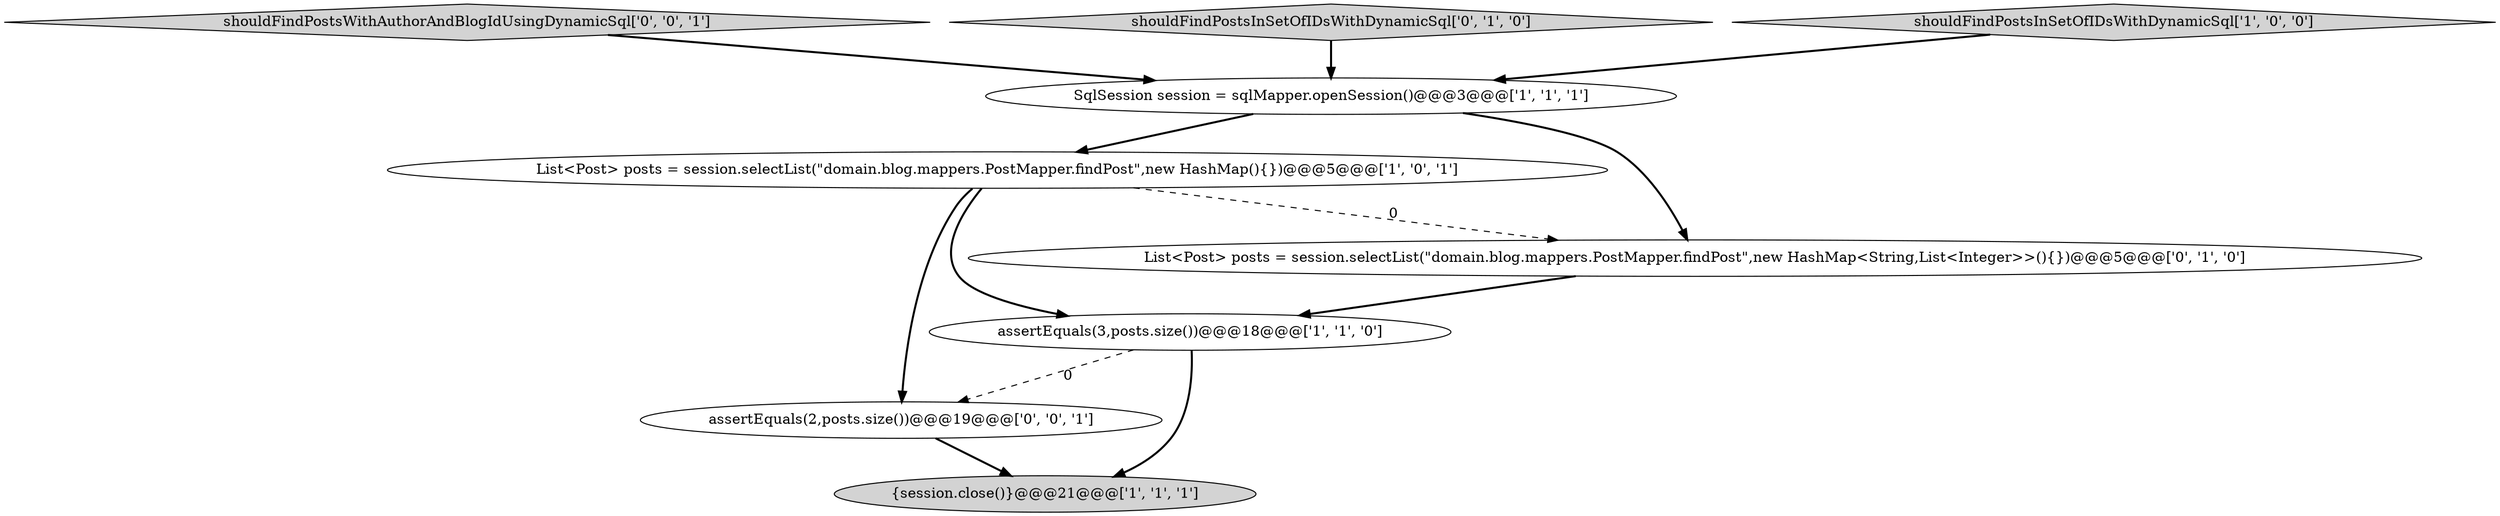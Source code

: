 digraph {
0 [style = filled, label = "{session.close()}@@@21@@@['1', '1', '1']", fillcolor = lightgray, shape = ellipse image = "AAA0AAABBB1BBB"];
8 [style = filled, label = "shouldFindPostsWithAuthorAndBlogIdUsingDynamicSql['0', '0', '1']", fillcolor = lightgray, shape = diamond image = "AAA0AAABBB3BBB"];
7 [style = filled, label = "assertEquals(2,posts.size())@@@19@@@['0', '0', '1']", fillcolor = white, shape = ellipse image = "AAA0AAABBB3BBB"];
2 [style = filled, label = "SqlSession session = sqlMapper.openSession()@@@3@@@['1', '1', '1']", fillcolor = white, shape = ellipse image = "AAA0AAABBB1BBB"];
5 [style = filled, label = "shouldFindPostsInSetOfIDsWithDynamicSql['0', '1', '0']", fillcolor = lightgray, shape = diamond image = "AAA0AAABBB2BBB"];
6 [style = filled, label = "List<Post> posts = session.selectList(\"domain.blog.mappers.PostMapper.findPost\",new HashMap<String,List<Integer>>(){})@@@5@@@['0', '1', '0']", fillcolor = white, shape = ellipse image = "AAA1AAABBB2BBB"];
1 [style = filled, label = "shouldFindPostsInSetOfIDsWithDynamicSql['1', '0', '0']", fillcolor = lightgray, shape = diamond image = "AAA0AAABBB1BBB"];
3 [style = filled, label = "List<Post> posts = session.selectList(\"domain.blog.mappers.PostMapper.findPost\",new HashMap(){})@@@5@@@['1', '0', '1']", fillcolor = white, shape = ellipse image = "AAA0AAABBB1BBB"];
4 [style = filled, label = "assertEquals(3,posts.size())@@@18@@@['1', '1', '0']", fillcolor = white, shape = ellipse image = "AAA0AAABBB1BBB"];
2->6 [style = bold, label=""];
5->2 [style = bold, label=""];
3->6 [style = dashed, label="0"];
8->2 [style = bold, label=""];
4->7 [style = dashed, label="0"];
6->4 [style = bold, label=""];
3->7 [style = bold, label=""];
1->2 [style = bold, label=""];
3->4 [style = bold, label=""];
7->0 [style = bold, label=""];
4->0 [style = bold, label=""];
2->3 [style = bold, label=""];
}
